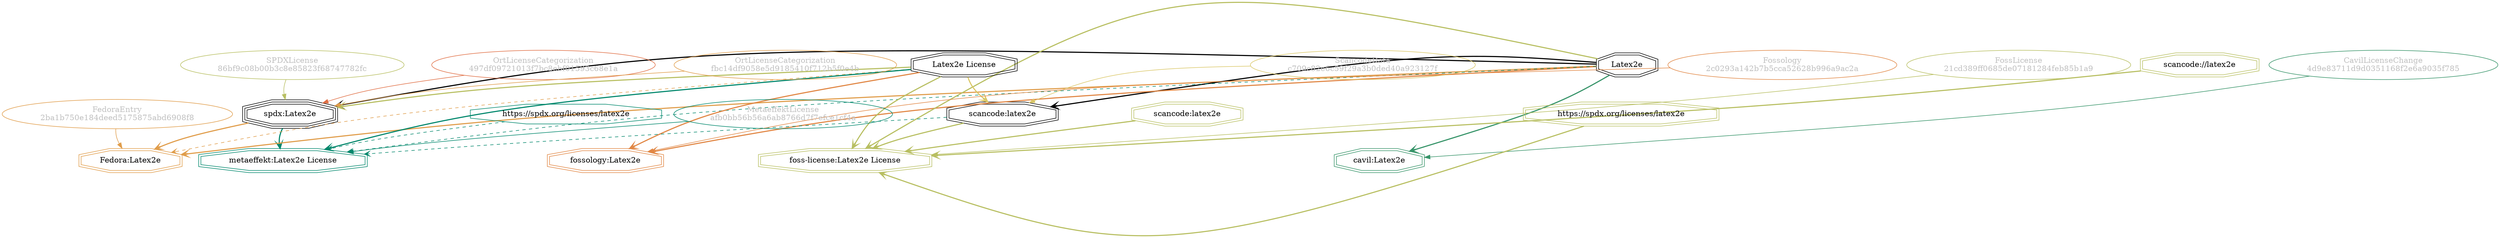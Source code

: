 strict digraph {
    node [shape=box];
    graph [splines=curved];
    2630 [label="SPDXLicense\n86bf9c08b00b3c8e85823f68747782fc"
         ,fontcolor=gray
         ,color="#b8bf62"
         ,fillcolor="beige;1"
         ,shape=ellipse];
    2631 [label="spdx:Latex2e"
         ,shape=tripleoctagon];
    2632 [label=Latex2e
         ,shape=doubleoctagon];
    2633 [label="Latex2e License"
         ,shape=doubleoctagon];
    7020 [label="FedoraEntry\n2ba1b750e184deed5175875abd6908f8"
         ,fontcolor=gray
         ,color="#e09d4b"
         ,fillcolor="beige;1"
         ,shape=ellipse];
    7021 [label="Fedora:Latex2e"
         ,color="#e09d4b"
         ,shape=doubleoctagon];
    18208 [label="ScancodeData\nc709c82e6c59f29a3b0ded40a923127f"
          ,fontcolor=gray
          ,color="#dac767"
          ,fillcolor="beige;1"
          ,shape=ellipse];
    18209 [label="scancode:latex2e"
          ,shape=doubleoctagon];
    27848 [label="Fossology\n2c0293a142b7b5cca52628b996a9ac2a"
          ,fontcolor=gray
          ,color="#e18745"
          ,fillcolor="beige;1"
          ,shape=ellipse];
    27849 [label="fossology:Latex2e"
          ,color="#e18745"
          ,shape=doubleoctagon];
    28800 [label="OrtLicenseCategorization\n497df09721013f7bc8ebf01593c68e1a"
          ,fontcolor=gray
          ,color="#e06f45"
          ,fillcolor="beige;1"
          ,shape=ellipse];
    35553 [label="OrtLicenseCategorization\nfbc14df9058e5d9185410f712b5f0e4b"
          ,fontcolor=gray
          ,color="#e09d4b"
          ,fillcolor="beige;1"
          ,shape=ellipse];
    37034 [label="CavilLicenseChange\n4d9e83711d9d0351168f2e6a9035f785"
          ,fontcolor=gray
          ,color="#379469"
          ,fillcolor="beige;1"
          ,shape=ellipse];
    37035 [label="cavil:Latex2e"
          ,color="#379469"
          ,shape=doubleoctagon];
    44599 [label="MetaeffektLicense\nafb0bb56b56a6ab8766d7f7efce1cf4a"
          ,fontcolor=gray
          ,color="#00876c"
          ,fillcolor="beige;1"
          ,shape=ellipse];
    44600 [label="metaeffekt:Latex2e License"
          ,color="#00876c"
          ,shape=doubleoctagon];
    44601 [label="https://spdx.org/licenses/latex2e"
          ,color="#00876c"
          ,shape=octagon];
    50656 [label="FossLicense\n21cd389ff0685de07181284feb85b1a9"
          ,fontcolor=gray
          ,color="#b8bf62"
          ,fillcolor="beige;1"
          ,shape=ellipse];
    50657 [label="foss-license:Latex2e License"
          ,color="#b8bf62"
          ,shape=doubleoctagon];
    50658 [label="scancode://latex2e"
          ,color="#b8bf62"
          ,shape=doubleoctagon];
    50659 [label="https://spdx.org/licenses/latex2e"
          ,color="#b8bf62"
          ,shape=doubleoctagon];
    50660 [label="scancode:latex2e"
          ,color="#b8bf62"
          ,shape=doubleoctagon];
    2630 -> 2631 [weight=0.5
                 ,color="#b8bf62"];
    2631 -> 7021 [style=bold
                 ,arrowhead=vee
                 ,weight=0.7
                 ,color="#e09d4b"];
    2631 -> 44600 [style=bold
                  ,arrowhead=vee
                  ,weight=0.7
                  ,color="#00876c"];
    2632 -> 2631 [style=bold
                 ,arrowhead=vee
                 ,weight=0.7];
    2632 -> 7021 [style=bold
                 ,arrowhead=vee
                 ,weight=0.7
                 ,color="#e09d4b"];
    2632 -> 7021 [style=bold
                 ,arrowhead=vee
                 ,weight=0.7
                 ,color="#e09d4b"];
    2632 -> 18209 [style=bold
                  ,arrowhead=vee
                  ,weight=0.7];
    2632 -> 27849 [style=bold
                  ,arrowhead=vee
                  ,weight=0.7
                  ,color="#e18745"];
    2632 -> 37035 [style=bold
                  ,arrowhead=vee
                  ,weight=0.7
                  ,color="#379469"];
    2632 -> 37035 [style=bold
                  ,arrowhead=vee
                  ,weight=0.7
                  ,color="#379469"];
    2632 -> 44600 [style=dashed
                  ,arrowhead=vee
                  ,weight=0.5
                  ,color="#00876c"];
    2632 -> 50657 [style=bold
                  ,arrowhead=vee
                  ,weight=0.7
                  ,color="#b8bf62"];
    2633 -> 2631 [style=bold
                 ,arrowhead=vee
                 ,weight=0.7
                 ,color="#b8bf62"];
    2633 -> 7021 [style=dashed
                 ,arrowhead=vee
                 ,weight=0.5
                 ,color="#e09d4b"];
    2633 -> 18209 [style=bold
                  ,arrowhead=vee
                  ,weight=0.7
                  ,color="#dac767"];
    2633 -> 27849 [style=bold
                  ,arrowhead=vee
                  ,weight=0.7
                  ,color="#e18745"];
    2633 -> 44600 [style=bold
                  ,arrowhead=vee
                  ,weight=0.7
                  ,color="#00876c"];
    2633 -> 44600 [style=bold
                  ,arrowhead=vee
                  ,weight=0.7
                  ,color="#00876c"];
    2633 -> 50657 [style=bold
                  ,arrowhead=vee
                  ,weight=0.7
                  ,color="#b8bf62"];
    7020 -> 7021 [weight=0.5
                 ,color="#e09d4b"];
    18208 -> 18209 [weight=0.5
                   ,color="#dac767"];
    18209 -> 44600 [style=dashed
                   ,arrowhead=vee
                   ,weight=0.5
                   ,color="#00876c"];
    18209 -> 50657 [style=bold
                   ,arrowhead=vee
                   ,weight=0.7
                   ,color="#b8bf62"];
    27848 -> 27849 [weight=0.5
                   ,color="#e18745"];
    28800 -> 2631 [weight=0.5
                  ,color="#e06f45"];
    35553 -> 2631 [weight=0.5
                  ,color="#e09d4b"];
    37034 -> 37035 [weight=0.5
                   ,color="#379469"];
    44599 -> 44600 [weight=0.5
                   ,color="#00876c"];
    44601 -> 44600 [style=dashed
                   ,arrowhead=vee
                   ,weight=0.5
                   ,color="#00876c"];
    50656 -> 50657 [weight=0.5
                   ,color="#b8bf62"];
    50658 -> 50657 [style=bold
                   ,arrowhead=vee
                   ,weight=0.7
                   ,color="#b8bf62"];
    50659 -> 50657 [style=bold
                   ,arrowhead=vee
                   ,weight=0.7
                   ,color="#b8bf62"];
    50660 -> 50657 [style=bold
                   ,arrowhead=vee
                   ,weight=0.7
                   ,color="#b8bf62"];
}
